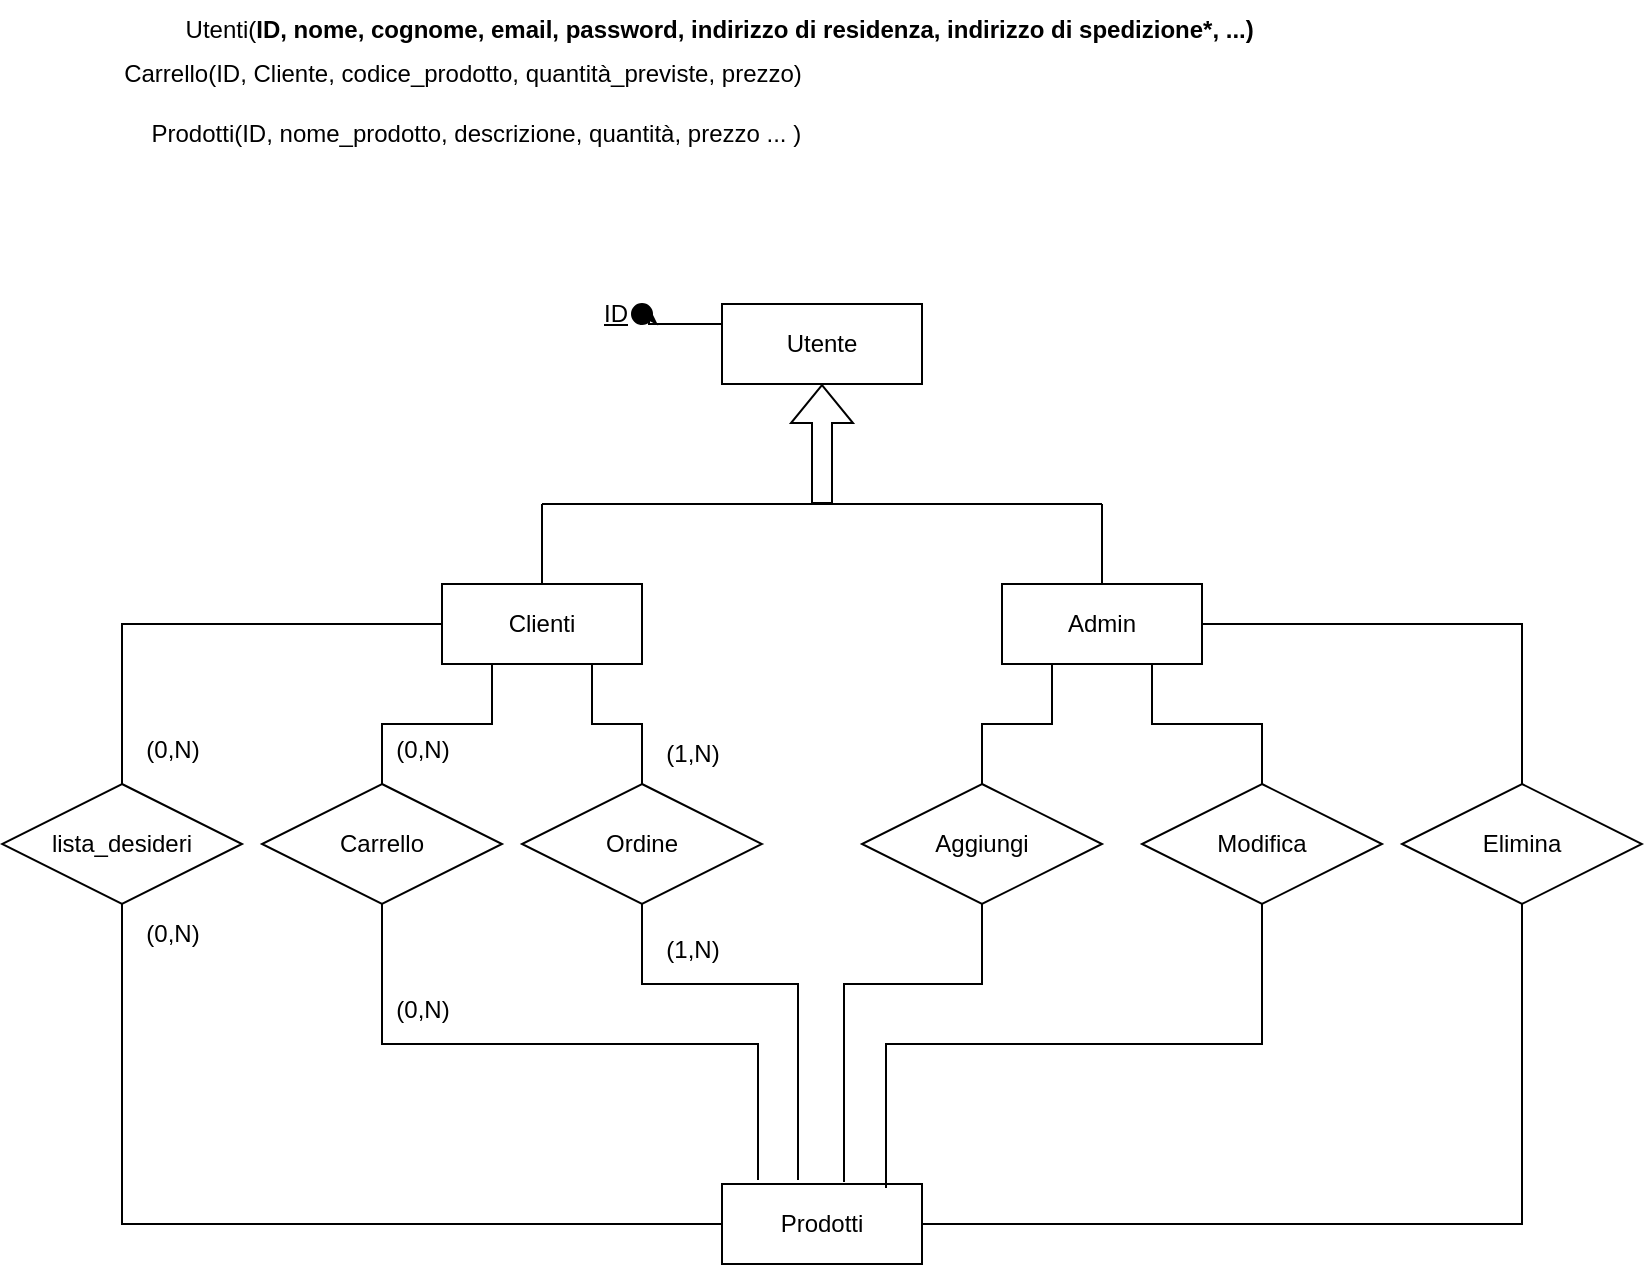 <mxfile version="24.6.4" type="github">
  <diagram name="Pagina-1" id="KRr9i3Vagae0BOu_wHxN">
    <mxGraphModel dx="2853" dy="1143" grid="1" gridSize="10" guides="1" tooltips="1" connect="1" arrows="1" fold="1" page="1" pageScale="1" pageWidth="827" pageHeight="1169" math="0" shadow="0">
      <root>
        <mxCell id="0" />
        <mxCell id="1" parent="0" />
        <mxCell id="eVv_iC_waExLL8OGOxSM-32" style="edgeStyle=orthogonalEdgeStyle;rounded=0;orthogonalLoop=1;jettySize=auto;html=1;exitX=0;exitY=0.25;exitDx=0;exitDy=0;entryX=1;entryY=0;entryDx=0;entryDy=0;" edge="1" parent="1" source="eVv_iC_waExLL8OGOxSM-1" target="eVv_iC_waExLL8OGOxSM-31">
          <mxGeometry relative="1" as="geometry">
            <Array as="points">
              <mxPoint x="294" y="190" />
            </Array>
          </mxGeometry>
        </mxCell>
        <mxCell id="eVv_iC_waExLL8OGOxSM-1" value="Utente" style="whiteSpace=wrap;html=1;align=center;" vertex="1" parent="1">
          <mxGeometry x="330" y="180" width="100" height="40" as="geometry" />
        </mxCell>
        <mxCell id="eVv_iC_waExLL8OGOxSM-26" style="edgeStyle=orthogonalEdgeStyle;rounded=0;orthogonalLoop=1;jettySize=auto;html=1;exitX=1;exitY=0.5;exitDx=0;exitDy=0;entryX=0.5;entryY=1;entryDx=0;entryDy=0;endArrow=none;endFill=0;" edge="1" parent="1" source="eVv_iC_waExLL8OGOxSM-2" target="eVv_iC_waExLL8OGOxSM-24">
          <mxGeometry relative="1" as="geometry" />
        </mxCell>
        <mxCell id="eVv_iC_waExLL8OGOxSM-2" value="&lt;div&gt;&lt;span style=&quot;background-color: initial;&quot;&gt;Prodotti&lt;/span&gt;&lt;br&gt;&lt;/div&gt;" style="whiteSpace=wrap;html=1;align=center;" vertex="1" parent="1">
          <mxGeometry x="330" y="620" width="100" height="40" as="geometry" />
        </mxCell>
        <mxCell id="eVv_iC_waExLL8OGOxSM-3" value="" style="shape=flexArrow;endArrow=classic;rounded=0;html=1;" edge="1" parent="1">
          <mxGeometry width="50" height="50" relative="1" as="geometry">
            <mxPoint x="380" y="280" as="sourcePoint" />
            <mxPoint x="380" y="220" as="targetPoint" />
          </mxGeometry>
        </mxCell>
        <mxCell id="eVv_iC_waExLL8OGOxSM-8" style="edgeStyle=orthogonalEdgeStyle;rounded=0;orthogonalLoop=1;jettySize=auto;html=1;exitX=0.5;exitY=0;exitDx=0;exitDy=0;endArrow=none;endFill=0;" edge="1" parent="1" source="eVv_iC_waExLL8OGOxSM-5">
          <mxGeometry relative="1" as="geometry">
            <mxPoint x="240" y="280" as="targetPoint" />
          </mxGeometry>
        </mxCell>
        <mxCell id="eVv_iC_waExLL8OGOxSM-15" style="edgeStyle=orthogonalEdgeStyle;rounded=0;orthogonalLoop=1;jettySize=auto;html=1;exitX=0.25;exitY=1;exitDx=0;exitDy=0;entryX=0.5;entryY=0;entryDx=0;entryDy=0;endArrow=none;endFill=0;" edge="1" parent="1" source="eVv_iC_waExLL8OGOxSM-5" target="eVv_iC_waExLL8OGOxSM-11">
          <mxGeometry relative="1" as="geometry" />
        </mxCell>
        <mxCell id="eVv_iC_waExLL8OGOxSM-16" style="edgeStyle=orthogonalEdgeStyle;rounded=0;orthogonalLoop=1;jettySize=auto;html=1;exitX=0.75;exitY=1;exitDx=0;exitDy=0;entryX=0.5;entryY=0;entryDx=0;entryDy=0;endArrow=none;endFill=0;" edge="1" parent="1" source="eVv_iC_waExLL8OGOxSM-5" target="eVv_iC_waExLL8OGOxSM-12">
          <mxGeometry relative="1" as="geometry" />
        </mxCell>
        <mxCell id="eVv_iC_waExLL8OGOxSM-5" value="Clienti" style="whiteSpace=wrap;html=1;align=center;" vertex="1" parent="1">
          <mxGeometry x="190" y="320" width="100" height="40" as="geometry" />
        </mxCell>
        <mxCell id="eVv_iC_waExLL8OGOxSM-9" style="edgeStyle=orthogonalEdgeStyle;rounded=0;orthogonalLoop=1;jettySize=auto;html=1;exitX=0.5;exitY=0;exitDx=0;exitDy=0;endArrow=none;endFill=0;" edge="1" parent="1" source="eVv_iC_waExLL8OGOxSM-6">
          <mxGeometry relative="1" as="geometry">
            <mxPoint x="520" y="280" as="targetPoint" />
          </mxGeometry>
        </mxCell>
        <mxCell id="eVv_iC_waExLL8OGOxSM-17" style="edgeStyle=orthogonalEdgeStyle;rounded=0;orthogonalLoop=1;jettySize=auto;html=1;exitX=0.25;exitY=1;exitDx=0;exitDy=0;entryX=0.5;entryY=0;entryDx=0;entryDy=0;endArrow=none;endFill=0;" edge="1" parent="1" source="eVv_iC_waExLL8OGOxSM-6" target="eVv_iC_waExLL8OGOxSM-13">
          <mxGeometry relative="1" as="geometry" />
        </mxCell>
        <mxCell id="eVv_iC_waExLL8OGOxSM-18" style="edgeStyle=orthogonalEdgeStyle;rounded=0;orthogonalLoop=1;jettySize=auto;html=1;exitX=0.75;exitY=1;exitDx=0;exitDy=0;entryX=0.5;entryY=0;entryDx=0;entryDy=0;endArrow=none;endFill=0;" edge="1" parent="1" source="eVv_iC_waExLL8OGOxSM-6" target="eVv_iC_waExLL8OGOxSM-14">
          <mxGeometry relative="1" as="geometry" />
        </mxCell>
        <mxCell id="eVv_iC_waExLL8OGOxSM-27" style="edgeStyle=orthogonalEdgeStyle;rounded=0;orthogonalLoop=1;jettySize=auto;html=1;exitX=1;exitY=0.5;exitDx=0;exitDy=0;entryX=0.5;entryY=0;entryDx=0;entryDy=0;endArrow=none;endFill=0;" edge="1" parent="1" source="eVv_iC_waExLL8OGOxSM-6" target="eVv_iC_waExLL8OGOxSM-24">
          <mxGeometry relative="1" as="geometry" />
        </mxCell>
        <mxCell id="eVv_iC_waExLL8OGOxSM-6" value="Admin" style="whiteSpace=wrap;html=1;align=center;" vertex="1" parent="1">
          <mxGeometry x="470" y="320" width="100" height="40" as="geometry" />
        </mxCell>
        <mxCell id="eVv_iC_waExLL8OGOxSM-7" value="" style="endArrow=none;html=1;rounded=0;" edge="1" parent="1">
          <mxGeometry width="50" height="50" relative="1" as="geometry">
            <mxPoint x="240" y="280" as="sourcePoint" />
            <mxPoint x="520" y="280" as="targetPoint" />
          </mxGeometry>
        </mxCell>
        <mxCell id="eVv_iC_waExLL8OGOxSM-11" value="Carrello" style="shape=rhombus;perimeter=rhombusPerimeter;whiteSpace=wrap;html=1;align=center;" vertex="1" parent="1">
          <mxGeometry x="100" y="420" width="120" height="60" as="geometry" />
        </mxCell>
        <mxCell id="eVv_iC_waExLL8OGOxSM-12" value="Ordine" style="shape=rhombus;perimeter=rhombusPerimeter;whiteSpace=wrap;html=1;align=center;" vertex="1" parent="1">
          <mxGeometry x="230" y="420" width="120" height="60" as="geometry" />
        </mxCell>
        <mxCell id="eVv_iC_waExLL8OGOxSM-13" value="Aggiungi" style="shape=rhombus;perimeter=rhombusPerimeter;whiteSpace=wrap;html=1;align=center;" vertex="1" parent="1">
          <mxGeometry x="400" y="420" width="120" height="60" as="geometry" />
        </mxCell>
        <mxCell id="eVv_iC_waExLL8OGOxSM-14" value="Modifica" style="shape=rhombus;perimeter=rhombusPerimeter;whiteSpace=wrap;html=1;align=center;" vertex="1" parent="1">
          <mxGeometry x="540" y="420" width="120" height="60" as="geometry" />
        </mxCell>
        <mxCell id="eVv_iC_waExLL8OGOxSM-19" style="edgeStyle=orthogonalEdgeStyle;rounded=0;orthogonalLoop=1;jettySize=auto;html=1;exitX=0.5;exitY=1;exitDx=0;exitDy=0;entryX=0.18;entryY=-0.05;entryDx=0;entryDy=0;entryPerimeter=0;endArrow=none;endFill=0;" edge="1" parent="1" source="eVv_iC_waExLL8OGOxSM-11" target="eVv_iC_waExLL8OGOxSM-2">
          <mxGeometry relative="1" as="geometry" />
        </mxCell>
        <mxCell id="eVv_iC_waExLL8OGOxSM-20" style="edgeStyle=orthogonalEdgeStyle;rounded=0;orthogonalLoop=1;jettySize=auto;html=1;exitX=0.5;exitY=1;exitDx=0;exitDy=0;entryX=0.38;entryY=-0.05;entryDx=0;entryDy=0;entryPerimeter=0;endArrow=none;endFill=0;" edge="1" parent="1" source="eVv_iC_waExLL8OGOxSM-12" target="eVv_iC_waExLL8OGOxSM-2">
          <mxGeometry relative="1" as="geometry">
            <Array as="points">
              <mxPoint x="290" y="520" />
              <mxPoint x="368" y="520" />
            </Array>
          </mxGeometry>
        </mxCell>
        <mxCell id="eVv_iC_waExLL8OGOxSM-21" style="edgeStyle=orthogonalEdgeStyle;rounded=0;orthogonalLoop=1;jettySize=auto;html=1;exitX=0.5;exitY=1;exitDx=0;exitDy=0;entryX=0.61;entryY=-0.025;entryDx=0;entryDy=0;entryPerimeter=0;endArrow=none;endFill=0;" edge="1" parent="1" source="eVv_iC_waExLL8OGOxSM-13" target="eVv_iC_waExLL8OGOxSM-2">
          <mxGeometry relative="1" as="geometry">
            <Array as="points">
              <mxPoint x="460" y="520" />
              <mxPoint x="391" y="520" />
            </Array>
          </mxGeometry>
        </mxCell>
        <mxCell id="eVv_iC_waExLL8OGOxSM-22" style="edgeStyle=orthogonalEdgeStyle;rounded=0;orthogonalLoop=1;jettySize=auto;html=1;exitX=0.5;exitY=1;exitDx=0;exitDy=0;entryX=0.82;entryY=0.05;entryDx=0;entryDy=0;entryPerimeter=0;endArrow=none;endFill=0;" edge="1" parent="1" source="eVv_iC_waExLL8OGOxSM-14" target="eVv_iC_waExLL8OGOxSM-2">
          <mxGeometry relative="1" as="geometry" />
        </mxCell>
        <mxCell id="eVv_iC_waExLL8OGOxSM-23" value="(0,N)" style="text;html=1;align=center;verticalAlign=middle;resizable=0;points=[];autosize=1;strokeColor=none;fillColor=none;" vertex="1" parent="1">
          <mxGeometry x="155" y="388" width="50" height="30" as="geometry" />
        </mxCell>
        <mxCell id="eVv_iC_waExLL8OGOxSM-24" value="Elimina" style="shape=rhombus;perimeter=rhombusPerimeter;whiteSpace=wrap;html=1;align=center;" vertex="1" parent="1">
          <mxGeometry x="670" y="420" width="120" height="60" as="geometry" />
        </mxCell>
        <mxCell id="eVv_iC_waExLL8OGOxSM-28" value="(0,N)" style="text;html=1;align=center;verticalAlign=middle;resizable=0;points=[];autosize=1;strokeColor=none;fillColor=none;" vertex="1" parent="1">
          <mxGeometry x="155" y="518" width="50" height="30" as="geometry" />
        </mxCell>
        <mxCell id="eVv_iC_waExLL8OGOxSM-29" value="(1,N)" style="text;html=1;align=center;verticalAlign=middle;resizable=0;points=[];autosize=1;strokeColor=none;fillColor=none;" vertex="1" parent="1">
          <mxGeometry x="290" y="390" width="50" height="30" as="geometry" />
        </mxCell>
        <mxCell id="eVv_iC_waExLL8OGOxSM-30" value="(1,N)" style="text;html=1;align=center;verticalAlign=middle;resizable=0;points=[];autosize=1;strokeColor=none;fillColor=none;" vertex="1" parent="1">
          <mxGeometry x="290" y="488" width="50" height="30" as="geometry" />
        </mxCell>
        <mxCell id="eVv_iC_waExLL8OGOxSM-31" value="ID" style="ellipse;whiteSpace=wrap;html=1;align=right;fontStyle=4;labelBackgroundColor=none;labelPosition=left;verticalLabelPosition=middle;verticalAlign=middle;fillColor=#000000;" vertex="1" parent="1">
          <mxGeometry x="285" y="180" width="10" height="10" as="geometry" />
        </mxCell>
        <mxCell id="eVv_iC_waExLL8OGOxSM-33" value="Utenti(&lt;b&gt;ID, nome, cognome, email, password, indirizzo di residenza, indirizzo di spedizione*, ...)&amp;nbsp;&lt;/b&gt;" style="text;html=1;align=center;verticalAlign=middle;resizable=0;points=[];autosize=1;strokeColor=none;fillColor=none;" vertex="1" parent="1">
          <mxGeometry x="50" y="28" width="560" height="30" as="geometry" />
        </mxCell>
        <mxCell id="eVv_iC_waExLL8OGOxSM-34" value="Prodotti(ID, nome_prodotto, descrizione, quantità, prezzo ... )&amp;nbsp;&amp;nbsp;" style="text;html=1;align=center;verticalAlign=middle;resizable=0;points=[];autosize=1;strokeColor=none;fillColor=none;" vertex="1" parent="1">
          <mxGeometry x="30" y="80" width="360" height="30" as="geometry" />
        </mxCell>
        <mxCell id="eVv_iC_waExLL8OGOxSM-39" value="Carrello(ID, Cliente, codice_prodotto, quantità_previste, prezzo)" style="text;html=1;align=center;verticalAlign=middle;resizable=0;points=[];autosize=1;strokeColor=none;fillColor=none;" vertex="1" parent="1">
          <mxGeometry x="20" y="50" width="360" height="30" as="geometry" />
        </mxCell>
        <mxCell id="eVv_iC_waExLL8OGOxSM-43" style="edgeStyle=orthogonalEdgeStyle;rounded=0;orthogonalLoop=1;jettySize=auto;html=1;exitX=0.5;exitY=1;exitDx=0;exitDy=0;entryX=0;entryY=0.5;entryDx=0;entryDy=0;endArrow=none;endFill=0;" edge="1" parent="1" source="eVv_iC_waExLL8OGOxSM-47" target="eVv_iC_waExLL8OGOxSM-2">
          <mxGeometry relative="1" as="geometry">
            <mxPoint x="70" y="560" as="sourcePoint" />
          </mxGeometry>
        </mxCell>
        <mxCell id="eVv_iC_waExLL8OGOxSM-48" style="edgeStyle=orthogonalEdgeStyle;rounded=0;orthogonalLoop=1;jettySize=auto;html=1;exitX=0.5;exitY=0;exitDx=0;exitDy=0;entryX=0;entryY=0.5;entryDx=0;entryDy=0;endArrow=none;endFill=0;" edge="1" parent="1" source="eVv_iC_waExLL8OGOxSM-47" target="eVv_iC_waExLL8OGOxSM-5">
          <mxGeometry relative="1" as="geometry" />
        </mxCell>
        <mxCell id="eVv_iC_waExLL8OGOxSM-47" value="lista_desideri" style="shape=rhombus;perimeter=rhombusPerimeter;whiteSpace=wrap;html=1;align=center;" vertex="1" parent="1">
          <mxGeometry x="-30" y="420" width="120" height="60" as="geometry" />
        </mxCell>
        <mxCell id="eVv_iC_waExLL8OGOxSM-49" value="(0,N)" style="text;html=1;align=center;verticalAlign=middle;resizable=0;points=[];autosize=1;strokeColor=none;fillColor=none;" vertex="1" parent="1">
          <mxGeometry x="30" y="388" width="50" height="30" as="geometry" />
        </mxCell>
        <mxCell id="eVv_iC_waExLL8OGOxSM-50" value="(0,N)" style="text;html=1;align=center;verticalAlign=middle;resizable=0;points=[];autosize=1;strokeColor=none;fillColor=none;" vertex="1" parent="1">
          <mxGeometry x="30" y="480" width="50" height="30" as="geometry" />
        </mxCell>
      </root>
    </mxGraphModel>
  </diagram>
</mxfile>
